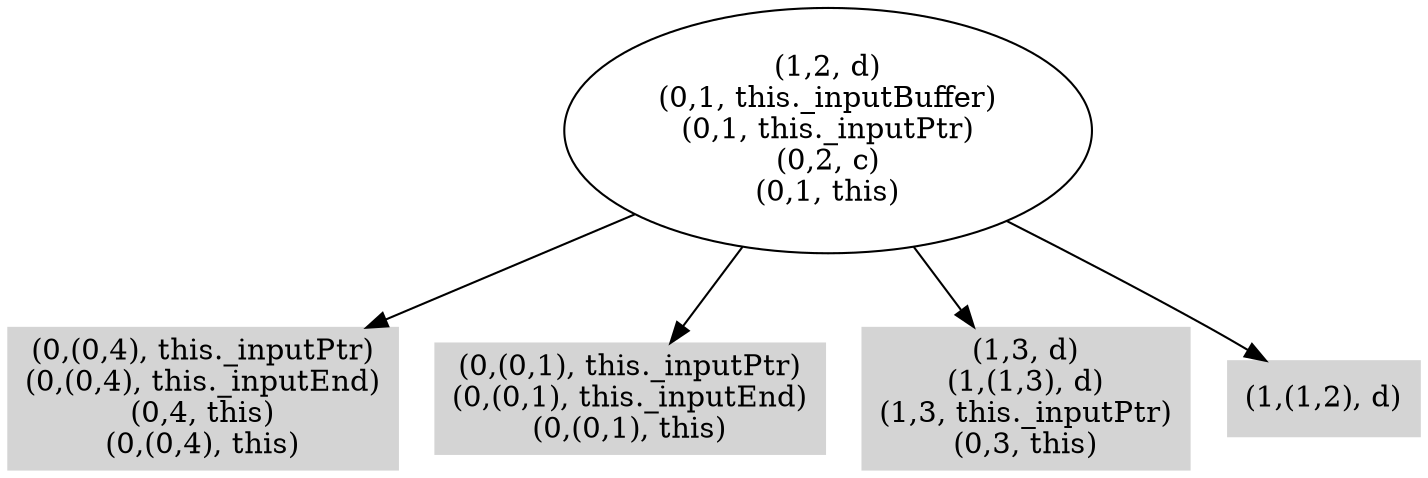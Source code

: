 digraph { 
1915 [shape=box,style=filled,color=".0 .0 .83",label="(0,(0,4), this._inputPtr)\n(0,(0,4), this._inputEnd)\n(0,4, this)\n(0,(0,4), this)"];
1916 [shape=box,style=filled,color=".0 .0 .83",label="(0,(0,1), this._inputPtr)\n(0,(0,1), this._inputEnd)\n(0,(0,1), this)"];
1917 [shape=box,style=filled,color=".0 .0 .83",label="(1,3, d)\n(1,(1,3), d)\n(1,3, this._inputPtr)\n(0,3, this)"];
1918 [shape=box,style=filled,color=".0 .0 .83",label="(1,(1,2), d)"];
1919 [label="(1,2, d)\n(0,1, this._inputBuffer)\n(0,1, this._inputPtr)\n(0,2, c)\n(0,1, this)"];
1919 -> 1915;
1919 -> 1916;
1919 -> 1917;
1919 -> 1918;
}
